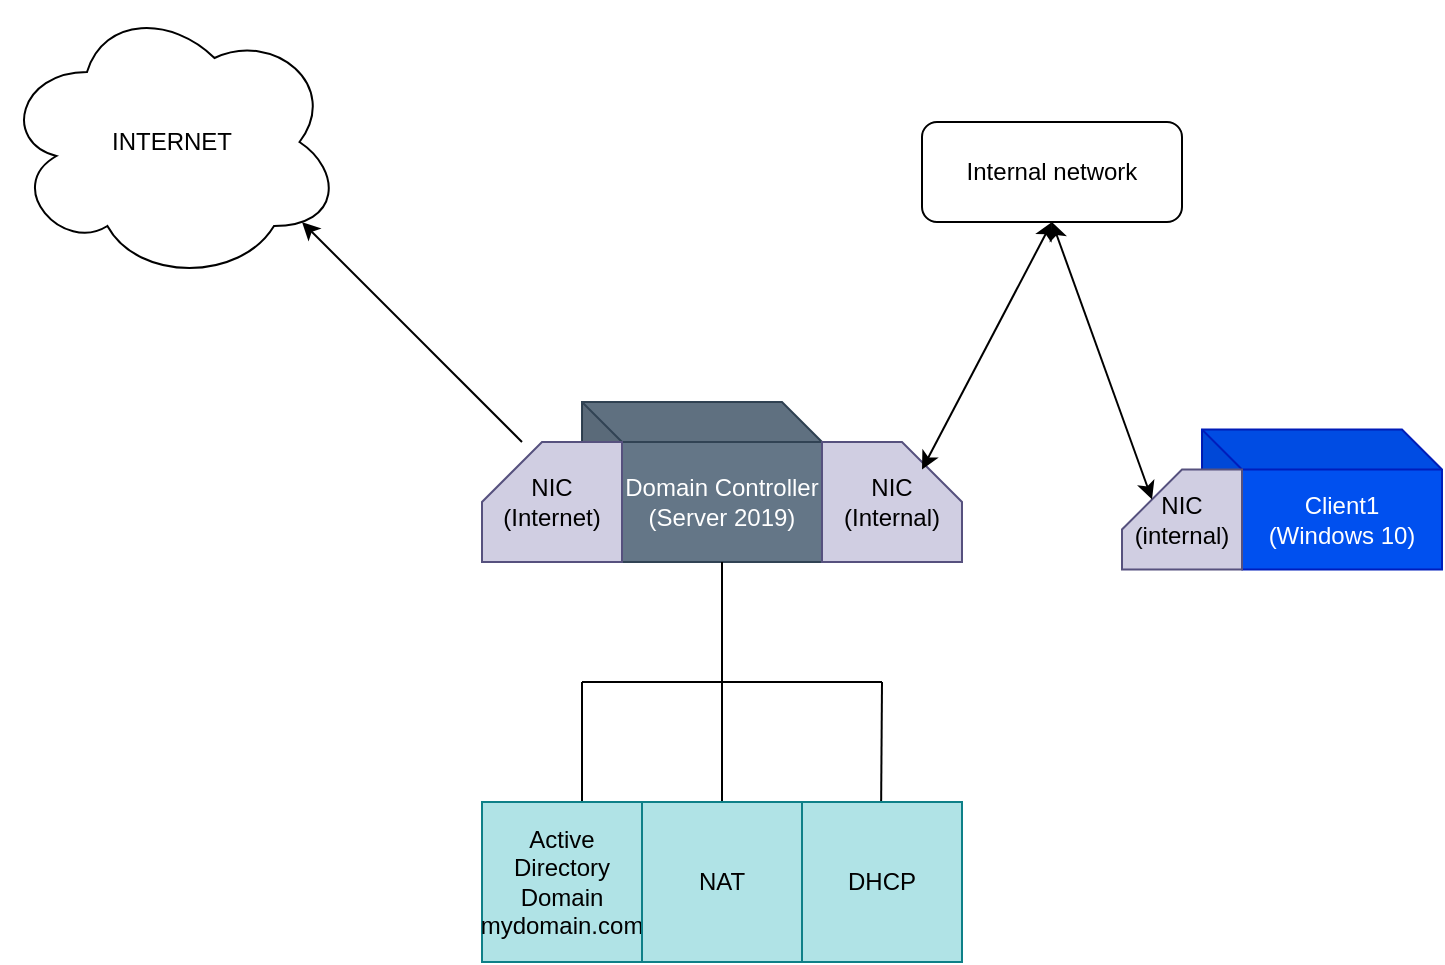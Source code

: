 <mxfile version="20.4.0" type="github"><diagram id="lSlJ-HYS_9Z_l3X0xOM6" name="Page-1"><mxGraphModel dx="1422" dy="804" grid="1" gridSize="10" guides="1" tooltips="1" connect="1" arrows="1" fold="1" page="1" pageScale="1" pageWidth="827" pageHeight="1169" math="0" shadow="0"><root><mxCell id="0"/><mxCell id="1" parent="0"/><mxCell id="QkVUSJFGGfO0uu8VSSrq-3" value="INTERNET" style="ellipse;shape=cloud;whiteSpace=wrap;html=1;" vertex="1" parent="1"><mxGeometry x="30" y="60" width="170" height="140" as="geometry"/></mxCell><mxCell id="QkVUSJFGGfO0uu8VSSrq-4" value="" style="endArrow=classic;html=1;rounded=0;" edge="1" parent="1"><mxGeometry width="50" height="50" relative="1" as="geometry"><mxPoint x="290" y="280" as="sourcePoint"/><mxPoint x="180" y="170" as="targetPoint"/></mxGeometry></mxCell><mxCell id="QkVUSJFGGfO0uu8VSSrq-5" value="Domain Controller&lt;br&gt;(Server 2019)" style="shape=cube;whiteSpace=wrap;html=1;boundedLbl=1;backgroundOutline=1;darkOpacity=0.05;darkOpacity2=0.1;fillColor=#647687;strokeColor=#314354;fontColor=#ffffff;" vertex="1" parent="1"><mxGeometry x="320" y="260" width="120" height="80" as="geometry"/></mxCell><mxCell id="QkVUSJFGGfO0uu8VSSrq-6" value="NIC&lt;br&gt;(Internet)" style="shape=card;whiteSpace=wrap;html=1;fillColor=#d0cee2;strokeColor=#56517e;" vertex="1" parent="1"><mxGeometry x="270" y="280" width="70" height="60" as="geometry"/></mxCell><mxCell id="QkVUSJFGGfO0uu8VSSrq-11" value="NIC&lt;br&gt;(Internal)" style="shape=card;whiteSpace=wrap;html=1;direction=south;fillColor=#d0cee2;strokeColor=#56517e;" vertex="1" parent="1"><mxGeometry x="440" y="280" width="70" height="60" as="geometry"/></mxCell><mxCell id="QkVUSJFGGfO0uu8VSSrq-12" value="Client1&lt;br&gt;(Windows 10)" style="shape=cube;whiteSpace=wrap;html=1;boundedLbl=1;backgroundOutline=1;darkOpacity=0.05;darkOpacity2=0.1;direction=east;size=20;fillColor=#0050ef;strokeColor=#001DBC;fontColor=#ffffff;" vertex="1" parent="1"><mxGeometry x="630" y="273.75" width="120" height="70" as="geometry"/></mxCell><mxCell id="QkVUSJFGGfO0uu8VSSrq-13" value="NIC&lt;br&gt;(internal)" style="shape=card;whiteSpace=wrap;html=1;fillColor=#d0cee2;strokeColor=#56517e;" vertex="1" parent="1"><mxGeometry x="590" y="293.75" width="60" height="50" as="geometry"/></mxCell><mxCell id="QkVUSJFGGfO0uu8VSSrq-15" value="" style="endArrow=none;html=1;rounded=0;entryX=0;entryY=0;entryDx=70;entryDy=80;entryPerimeter=0;" edge="1" parent="1" target="QkVUSJFGGfO0uu8VSSrq-5"><mxGeometry width="50" height="50" relative="1" as="geometry"><mxPoint x="390" y="460" as="sourcePoint"/><mxPoint x="440" y="350" as="targetPoint"/></mxGeometry></mxCell><mxCell id="QkVUSJFGGfO0uu8VSSrq-16" value="" style="endArrow=none;html=1;rounded=0;" edge="1" parent="1"><mxGeometry width="50" height="50" relative="1" as="geometry"><mxPoint x="390" y="400" as="sourcePoint"/><mxPoint x="470" y="400" as="targetPoint"/></mxGeometry></mxCell><mxCell id="QkVUSJFGGfO0uu8VSSrq-17" value="" style="endArrow=none;html=1;rounded=0;" edge="1" parent="1"><mxGeometry width="50" height="50" relative="1" as="geometry"><mxPoint x="390" y="400" as="sourcePoint"/><mxPoint x="320" y="400" as="targetPoint"/></mxGeometry></mxCell><mxCell id="QkVUSJFGGfO0uu8VSSrq-18" value="" style="endArrow=none;html=1;rounded=0;" edge="1" parent="1"><mxGeometry width="50" height="50" relative="1" as="geometry"><mxPoint x="470" y="400" as="sourcePoint"/><mxPoint x="469.5" y="470" as="targetPoint"/></mxGeometry></mxCell><mxCell id="QkVUSJFGGfO0uu8VSSrq-19" value="" style="endArrow=none;html=1;rounded=0;" edge="1" parent="1"><mxGeometry width="50" height="50" relative="1" as="geometry"><mxPoint x="320" y="460" as="sourcePoint"/><mxPoint x="320" y="400" as="targetPoint"/></mxGeometry></mxCell><mxCell id="QkVUSJFGGfO0uu8VSSrq-20" value="Internal network" style="rounded=1;whiteSpace=wrap;html=1;" vertex="1" parent="1"><mxGeometry x="490" y="120" width="130" height="50" as="geometry"/></mxCell><mxCell id="QkVUSJFGGfO0uu8VSSrq-23" value="" style="endArrow=classic;startArrow=classic;html=1;rounded=0;entryX=0.5;entryY=1;entryDx=0;entryDy=0;" edge="1" parent="1" target="QkVUSJFGGfO0uu8VSSrq-20"><mxGeometry width="50" height="50" relative="1" as="geometry"><mxPoint x="490" y="293.75" as="sourcePoint"/><mxPoint x="540" y="243.75" as="targetPoint"/></mxGeometry></mxCell><mxCell id="QkVUSJFGGfO0uu8VSSrq-24" value="" style="endArrow=classic;startArrow=classic;html=1;rounded=0;exitX=0.5;exitY=1;exitDx=0;exitDy=0;entryX=0;entryY=0;entryDx=15;entryDy=15;entryPerimeter=0;" edge="1" parent="1" source="QkVUSJFGGfO0uu8VSSrq-20" target="QkVUSJFGGfO0uu8VSSrq-13"><mxGeometry width="50" height="50" relative="1" as="geometry"><mxPoint x="550" y="350" as="sourcePoint"/><mxPoint x="600" y="300" as="targetPoint"/></mxGeometry></mxCell><mxCell id="QkVUSJFGGfO0uu8VSSrq-25" value="Active Directory Domain&lt;br&gt;mydomain.com" style="whiteSpace=wrap;html=1;aspect=fixed;fillColor=#b0e3e6;strokeColor=#0e8088;" vertex="1" parent="1"><mxGeometry x="270" y="460" width="80" height="80" as="geometry"/></mxCell><mxCell id="QkVUSJFGGfO0uu8VSSrq-26" value="NAT" style="whiteSpace=wrap;html=1;aspect=fixed;fillColor=#b0e3e6;strokeColor=#0e8088;" vertex="1" parent="1"><mxGeometry x="350" y="460" width="80" height="80" as="geometry"/></mxCell><mxCell id="QkVUSJFGGfO0uu8VSSrq-27" value="DHCP" style="whiteSpace=wrap;html=1;aspect=fixed;fillColor=#b0e3e6;strokeColor=#0e8088;" vertex="1" parent="1"><mxGeometry x="430" y="460" width="80" height="80" as="geometry"/></mxCell></root></mxGraphModel></diagram></mxfile>
